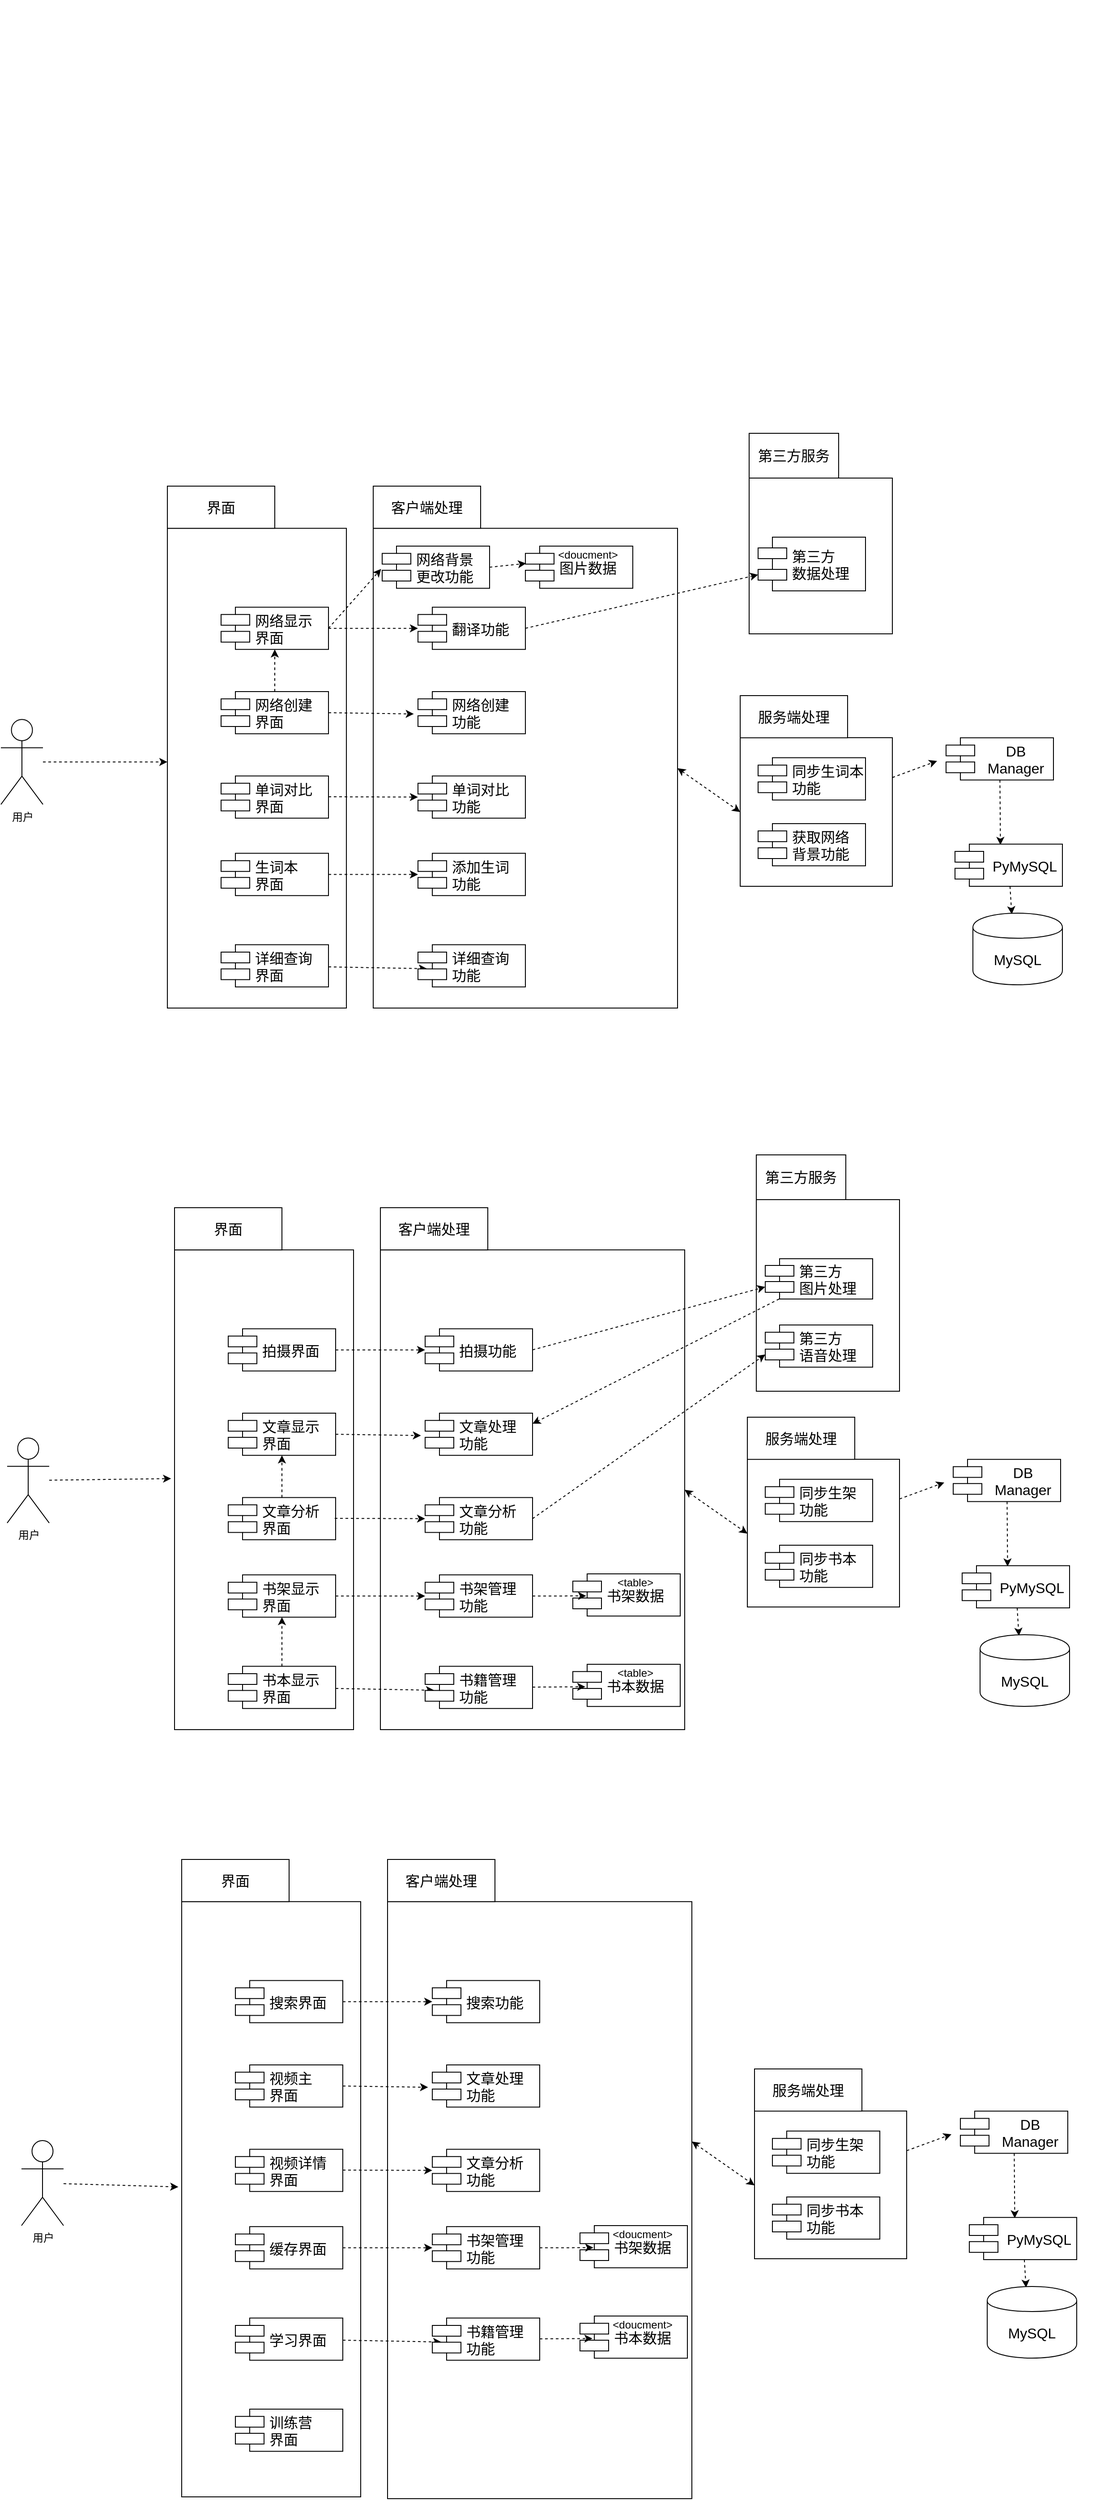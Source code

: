 <mxfile version="12.4.3" type="github" pages="1">
  <diagram id="ex9LxSfplm9mxNxkGoQS" name="Page-1">
    <mxGraphModel dx="1620" dy="5482" grid="0" gridSize="10" guides="1" tooltips="1" connect="1" arrows="1" fold="1" page="1" pageScale="1" pageWidth="3300" pageHeight="4681" math="0" shadow="0">
      <root>
        <mxCell id="0"/>
        <mxCell id="1" parent="0"/>
        <mxCell id="tbxaxa6crfy1sIHWOHth-10" style="edgeStyle=none;rounded=0;orthogonalLoop=1;jettySize=auto;html=1;exitX=0;exitY=0;exitDx=340;exitDy=281.935;exitPerimeter=0;entryX=0;entryY=0;entryDx=0;entryDy=97;entryPerimeter=0;dashed=1;startArrow=classic;startFill=1;" parent="1" source="CW-1tltKVULje9kkSE9_-15" target="tbxaxa6crfy1sIHWOHth-8" edge="1">
          <mxGeometry relative="1" as="geometry"/>
        </mxCell>
        <mxCell id="CW-1tltKVULje9kkSE9_-15" value="" style="shape=folder;fontStyle=1;spacingTop=10;tabWidth=40;tabHeight=14;tabPosition=left;html=1;fontSize=16;" parent="1" vertex="1">
          <mxGeometry x="590" y="506.13" width="340" height="549.87" as="geometry"/>
        </mxCell>
        <mxCell id="CW-1tltKVULje9kkSE9_-30" value="" style="group;fontSize=16;" parent="1" vertex="1" connectable="0">
          <mxGeometry x="860" y="-70" width="560" height="1200" as="geometry"/>
        </mxCell>
        <mxCell id="tbxaxa6crfy1sIHWOHth-8" value="" style="shape=folder;fontStyle=1;spacingTop=10;tabWidth=40;tabHeight=14;tabPosition=left;html=1;" parent="CW-1tltKVULje9kkSE9_-30" vertex="1">
          <mxGeometry x="140" y="810" width="170" height="180" as="geometry"/>
        </mxCell>
        <mxCell id="CW-1tltKVULje9kkSE9_-31" value="" style="shape=folder;fontStyle=1;spacingTop=10;tabWidth=40;tabHeight=14;tabPosition=left;html=1;fontSize=16;" parent="CW-1tltKVULje9kkSE9_-30" vertex="1">
          <mxGeometry x="150" y="520" width="160" height="188" as="geometry"/>
        </mxCell>
        <mxCell id="CW-1tltKVULje9kkSE9_-32" value="第三方服务" style="rounded=0;whiteSpace=wrap;html=1;fontSize=16;" parent="CW-1tltKVULje9kkSE9_-30" vertex="1">
          <mxGeometry x="150" y="484" width="100" height="50" as="geometry"/>
        </mxCell>
        <mxCell id="CW-1tltKVULje9kkSE9_-33" value="第三方&#xa;数据处理" style="shape=component;align=left;spacingLeft=36;fontSize=16;" parent="CW-1tltKVULje9kkSE9_-30" vertex="1">
          <mxGeometry x="160" y="600" width="120" height="60" as="geometry"/>
        </mxCell>
        <mxCell id="CW-1tltKVULje9kkSE9_-62" value="同步生词本&#xa;功能" style="shape=component;align=left;spacingLeft=36;fontSize=16;" parent="CW-1tltKVULje9kkSE9_-30" vertex="1">
          <mxGeometry x="160" y="846.432" width="120" height="47.131" as="geometry"/>
        </mxCell>
        <mxCell id="tbxaxa6crfy1sIHWOHth-1" value="获取网络&#xa;背景功能" style="shape=component;align=left;spacingLeft=36;fontSize=16;" parent="CW-1tltKVULje9kkSE9_-30" vertex="1">
          <mxGeometry x="160" y="920.002" width="120" height="47.131" as="geometry"/>
        </mxCell>
        <mxCell id="tbxaxa6crfy1sIHWOHth-9" value="服务端处理" style="rounded=0;whiteSpace=wrap;html=1;fontSize=16;" parent="CW-1tltKVULje9kkSE9_-30" vertex="1">
          <mxGeometry x="140" y="777" width="120" height="47.131" as="geometry"/>
        </mxCell>
        <mxCell id="tbxaxa6crfy1sIHWOHth-14" style="edgeStyle=none;rounded=0;orthogonalLoop=1;jettySize=auto;html=1;entryX=0.423;entryY=0.019;entryDx=0;entryDy=0;entryPerimeter=0;dashed=1;startArrow=none;startFill=0;" parent="CW-1tltKVULje9kkSE9_-30" source="tbxaxa6crfy1sIHWOHth-11" target="tbxaxa6crfy1sIHWOHth-12" edge="1">
          <mxGeometry relative="1" as="geometry"/>
        </mxCell>
        <mxCell id="tbxaxa6crfy1sIHWOHth-11" value="DB&#xa;Manager" style="shape=component;align=center;spacingLeft=36;fontSize=16;" parent="CW-1tltKVULje9kkSE9_-30" vertex="1">
          <mxGeometry x="370" y="824.133" width="120" height="47.131" as="geometry"/>
        </mxCell>
        <mxCell id="tbxaxa6crfy1sIHWOHth-15" style="edgeStyle=none;rounded=0;orthogonalLoop=1;jettySize=auto;html=1;entryX=0.434;entryY=0.016;entryDx=0;entryDy=0;entryPerimeter=0;dashed=1;startArrow=none;startFill=0;" parent="CW-1tltKVULje9kkSE9_-30" source="tbxaxa6crfy1sIHWOHth-12" target="CW-1tltKVULje9kkSE9_-3" edge="1">
          <mxGeometry relative="1" as="geometry"/>
        </mxCell>
        <mxCell id="tbxaxa6crfy1sIHWOHth-12" value="PyMySQL" style="shape=component;align=center;spacingLeft=36;fontSize=16;" parent="CW-1tltKVULje9kkSE9_-30" vertex="1">
          <mxGeometry x="380" y="942.873" width="120" height="47.131" as="geometry"/>
        </mxCell>
        <mxCell id="CW-1tltKVULje9kkSE9_-3" value="MySQL" style="shape=cylinder;whiteSpace=wrap;html=1;boundedLbl=1;backgroundOutline=1;fontSize=16;" parent="CW-1tltKVULje9kkSE9_-30" vertex="1">
          <mxGeometry x="400" y="1020" width="100" height="80" as="geometry"/>
        </mxCell>
        <mxCell id="CW-1tltKVULje9kkSE9_-11" value="" style="group;fontSize=16;" parent="1" vertex="1" connectable="0">
          <mxGeometry x="370" y="470" width="200" height="586" as="geometry"/>
        </mxCell>
        <mxCell id="CW-1tltKVULje9kkSE9_-9" value="" style="shape=folder;fontStyle=1;spacingTop=10;tabWidth=40;tabHeight=14;tabPosition=left;html=1;fontSize=16;" parent="CW-1tltKVULje9kkSE9_-11" vertex="1">
          <mxGeometry x="-10" y="36.134" width="200" height="549.866" as="geometry"/>
        </mxCell>
        <mxCell id="CW-1tltKVULje9kkSE9_-10" value="界面" style="rounded=0;whiteSpace=wrap;html=1;fontSize=16;" parent="CW-1tltKVULje9kkSE9_-11" vertex="1">
          <mxGeometry x="-10" y="3" width="120" height="47.131" as="geometry"/>
        </mxCell>
        <mxCell id="CW-1tltKVULje9kkSE9_-2" value="网络显示&#xa;界面" style="shape=component;align=left;spacingLeft=36;fontSize=16;" parent="CW-1tltKVULje9kkSE9_-11" vertex="1">
          <mxGeometry x="50" y="138.252" width="120" height="47.131" as="geometry"/>
        </mxCell>
        <mxCell id="tbxaxa6crfy1sIHWOHth-2" style="rounded=0;orthogonalLoop=1;jettySize=auto;html=1;entryX=0.5;entryY=1;entryDx=0;entryDy=0;dashed=1;" parent="CW-1tltKVULje9kkSE9_-11" source="CW-1tltKVULje9kkSE9_-4" target="CW-1tltKVULje9kkSE9_-2" edge="1">
          <mxGeometry relative="1" as="geometry"/>
        </mxCell>
        <mxCell id="CW-1tltKVULje9kkSE9_-4" value="网络创建&#xa;界面" style="shape=component;align=left;spacingLeft=36;fontSize=16;" parent="CW-1tltKVULje9kkSE9_-11" vertex="1">
          <mxGeometry x="50" y="232.515" width="120" height="47.131" as="geometry"/>
        </mxCell>
        <mxCell id="CW-1tltKVULje9kkSE9_-5" value="单词对比&#xa;界面" style="shape=component;align=left;spacingLeft=36;fontSize=16;" parent="CW-1tltKVULje9kkSE9_-11" vertex="1">
          <mxGeometry x="50" y="326.777" width="120" height="47.131" as="geometry"/>
        </mxCell>
        <mxCell id="CW-1tltKVULje9kkSE9_-6" value="生词本&#xa;界面" style="shape=component;align=left;spacingLeft=36;fontSize=16;" parent="CW-1tltKVULje9kkSE9_-11" vertex="1">
          <mxGeometry x="50" y="413.185" width="120" height="47.131" as="geometry"/>
        </mxCell>
        <mxCell id="CW-1tltKVULje9kkSE9_-7" value="详细查询&#xa;界面" style="shape=component;align=left;spacingLeft=36;fontSize=16;" parent="CW-1tltKVULje9kkSE9_-11" vertex="1">
          <mxGeometry x="50" y="515.303" width="120" height="47.131" as="geometry"/>
        </mxCell>
        <mxCell id="CW-1tltKVULje9kkSE9_-34" style="rounded=0;orthogonalLoop=1;jettySize=auto;html=1;exitX=1;exitY=0.5;exitDx=0;exitDy=0;entryX=0;entryY=0.7;entryDx=0;entryDy=0;fontSize=16;dashed=1;" parent="1" source="CW-1tltKVULje9kkSE9_-18" target="CW-1tltKVULje9kkSE9_-33" edge="1">
          <mxGeometry relative="1" as="geometry"/>
        </mxCell>
        <mxCell id="CW-1tltKVULje9kkSE9_-38" style="edgeStyle=none;rounded=0;orthogonalLoop=1;jettySize=auto;html=1;exitX=1;exitY=0.5;exitDx=0;exitDy=0;dashed=1;fontSize=16;" parent="1" source="CW-1tltKVULje9kkSE9_-2" target="CW-1tltKVULje9kkSE9_-18" edge="1">
          <mxGeometry relative="1" as="geometry"/>
        </mxCell>
        <mxCell id="CW-1tltKVULje9kkSE9_-39" style="edgeStyle=none;rounded=0;orthogonalLoop=1;jettySize=auto;html=1;exitX=1;exitY=0.5;exitDx=0;exitDy=0;entryX=-0.039;entryY=0.53;entryDx=0;entryDy=0;entryPerimeter=0;dashed=1;fontSize=16;" parent="1" source="CW-1tltKVULje9kkSE9_-4" target="CW-1tltKVULje9kkSE9_-19" edge="1">
          <mxGeometry relative="1" as="geometry"/>
        </mxCell>
        <mxCell id="CW-1tltKVULje9kkSE9_-43" style="edgeStyle=none;rounded=0;orthogonalLoop=1;jettySize=auto;html=1;exitX=1;exitY=0.5;exitDx=0;exitDy=0;dashed=1;fontSize=16;" parent="1" source="CW-1tltKVULje9kkSE9_-6" target="CW-1tltKVULje9kkSE9_-21" edge="1">
          <mxGeometry relative="1" as="geometry"/>
        </mxCell>
        <mxCell id="CW-1tltKVULje9kkSE9_-45" style="edgeStyle=none;rounded=0;orthogonalLoop=1;jettySize=auto;html=1;entryX=0.083;entryY=0.567;entryDx=0;entryDy=0;entryPerimeter=0;dashed=1;fontSize=16;" parent="1" source="CW-1tltKVULje9kkSE9_-7" target="CW-1tltKVULje9kkSE9_-22" edge="1">
          <mxGeometry relative="1" as="geometry"/>
        </mxCell>
        <mxCell id="CW-1tltKVULje9kkSE9_-70" style="edgeStyle=none;rounded=0;orthogonalLoop=1;jettySize=auto;html=1;exitX=1;exitY=0.5;exitDx=0;exitDy=0;entryX=-0.01;entryY=0.541;entryDx=0;entryDy=0;entryPerimeter=0;dashed=1;fontSize=16;" parent="1" source="CW-1tltKVULje9kkSE9_-2" target="CW-1tltKVULje9kkSE9_-69" edge="1">
          <mxGeometry relative="1" as="geometry"/>
        </mxCell>
        <mxCell id="tbxaxa6crfy1sIHWOHth-6" style="edgeStyle=none;rounded=0;orthogonalLoop=1;jettySize=auto;html=1;exitX=1;exitY=0.5;exitDx=0;exitDy=0;dashed=1;entryX=0.006;entryY=0.411;entryDx=0;entryDy=0;entryPerimeter=0;" parent="1" source="CW-1tltKVULje9kkSE9_-69" target="tbxaxa6crfy1sIHWOHth-4" edge="1">
          <mxGeometry relative="1" as="geometry">
            <mxPoint x="830" y="460" as="targetPoint"/>
          </mxGeometry>
        </mxCell>
        <mxCell id="tbxaxa6crfy1sIHWOHth-7" value="" style="group" parent="1" vertex="1" connectable="0">
          <mxGeometry x="760" y="540" width="120" height="47.133" as="geometry"/>
        </mxCell>
        <mxCell id="tbxaxa6crfy1sIHWOHth-4" value="图片数据" style="shape=component;align=left;spacingLeft=36;fontSize=16;" parent="tbxaxa6crfy1sIHWOHth-7" vertex="1">
          <mxGeometry y="0.002" width="120" height="47.131" as="geometry"/>
        </mxCell>
        <mxCell id="tbxaxa6crfy1sIHWOHth-5" value="&amp;lt;doucment&amp;gt;" style="text;html=1;strokeColor=none;fillColor=none;align=center;verticalAlign=middle;whiteSpace=wrap;rounded=0;" parent="tbxaxa6crfy1sIHWOHth-7" vertex="1">
          <mxGeometry x="50" width="40" height="20" as="geometry"/>
        </mxCell>
        <mxCell id="CW-1tltKVULje9kkSE9_-16" value="" style="group;fontSize=16;" parent="1" vertex="1" connectable="0">
          <mxGeometry x="640" y="529.7" width="120" height="502.735" as="geometry"/>
        </mxCell>
        <mxCell id="CW-1tltKVULje9kkSE9_-18" value="翻译功能" style="shape=component;align=left;spacingLeft=36;fontSize=16;" parent="CW-1tltKVULje9kkSE9_-16" vertex="1">
          <mxGeometry y="78.552" width="120" height="47.131" as="geometry"/>
        </mxCell>
        <mxCell id="CW-1tltKVULje9kkSE9_-19" value="网络创建&#xa;功能" style="shape=component;align=left;spacingLeft=36;fontSize=16;" parent="CW-1tltKVULje9kkSE9_-16" vertex="1">
          <mxGeometry y="172.815" width="120" height="47.131" as="geometry"/>
        </mxCell>
        <mxCell id="CW-1tltKVULje9kkSE9_-20" value="单词对比&#xa;功能" style="shape=component;align=left;spacingLeft=36;fontSize=16;" parent="CW-1tltKVULje9kkSE9_-16" vertex="1">
          <mxGeometry y="267.078" width="120" height="47.131" as="geometry"/>
        </mxCell>
        <mxCell id="CW-1tltKVULje9kkSE9_-21" value="添加生词&#xa;功能" style="shape=component;align=left;spacingLeft=36;fontSize=16;" parent="CW-1tltKVULje9kkSE9_-16" vertex="1">
          <mxGeometry y="353.485" width="120" height="47.131" as="geometry"/>
        </mxCell>
        <mxCell id="CW-1tltKVULje9kkSE9_-22" value="详细查询&#xa;功能" style="shape=component;align=left;spacingLeft=36;fontSize=16;" parent="CW-1tltKVULje9kkSE9_-16" vertex="1">
          <mxGeometry y="455.603" width="120" height="47.131" as="geometry"/>
        </mxCell>
        <mxCell id="CW-1tltKVULje9kkSE9_-23" value="客户端处理" style="rounded=0;whiteSpace=wrap;html=1;fontSize=16;" parent="1" vertex="1">
          <mxGeometry x="590" y="473" width="120" height="47.131" as="geometry"/>
        </mxCell>
        <mxCell id="CW-1tltKVULje9kkSE9_-40" style="edgeStyle=none;rounded=0;orthogonalLoop=1;jettySize=auto;html=1;entryX=0.25;entryY=0.4;entryDx=0;entryDy=0;entryPerimeter=0;dashed=1;fontSize=16;" parent="1" edge="1">
          <mxGeometry relative="1" as="geometry">
            <mxPoint x="540" y="820" as="sourcePoint"/>
            <mxPoint x="640" y="820.343" as="targetPoint"/>
          </mxGeometry>
        </mxCell>
        <mxCell id="CW-1tltKVULje9kkSE9_-69" value="网络背景&#xa;更改功能" style="shape=component;align=left;spacingLeft=36;fontSize=16;" parent="1" vertex="1">
          <mxGeometry x="600" y="540.002" width="120" height="47.131" as="geometry"/>
        </mxCell>
        <mxCell id="tbxaxa6crfy1sIHWOHth-13" style="edgeStyle=none;rounded=0;orthogonalLoop=1;jettySize=auto;html=1;dashed=1;startArrow=none;startFill=0;" parent="1" source="tbxaxa6crfy1sIHWOHth-8" edge="1">
          <mxGeometry relative="1" as="geometry">
            <mxPoint x="1220" y="780" as="targetPoint"/>
          </mxGeometry>
        </mxCell>
        <mxCell id="qJFX0ecqvIk8mTzOzyiB-1" style="edgeStyle=none;rounded=0;orthogonalLoop=1;jettySize=auto;html=1;exitX=0;exitY=0;exitDx=340;exitDy=281.935;exitPerimeter=0;entryX=0;entryY=0;entryDx=0;entryDy=97;entryPerimeter=0;dashed=1;startArrow=classic;startFill=1;" edge="1" parent="1" source="qJFX0ecqvIk8mTzOzyiB-2" target="qJFX0ecqvIk8mTzOzyiB-3">
          <mxGeometry relative="1" as="geometry"/>
        </mxCell>
        <mxCell id="qJFX0ecqvIk8mTzOzyiB-2" value="" style="shape=folder;fontStyle=1;spacingTop=10;tabWidth=40;tabHeight=14;tabPosition=left;html=1;fontSize=16;" vertex="1" parent="1">
          <mxGeometry x="598" y="1312.13" width="340" height="549.87" as="geometry"/>
        </mxCell>
        <mxCell id="qJFX0ecqvIk8mTzOzyiB-3" value="" style="shape=folder;fontStyle=1;spacingTop=10;tabWidth=40;tabHeight=14;tabPosition=left;html=1;" vertex="1" parent="1">
          <mxGeometry x="1008" y="1546" width="170" height="179" as="geometry"/>
        </mxCell>
        <mxCell id="qJFX0ecqvIk8mTzOzyiB-4" value="" style="shape=folder;fontStyle=1;spacingTop=10;tabWidth=40;tabHeight=14;tabPosition=left;html=1;fontSize=16;" vertex="1" parent="1">
          <mxGeometry x="1018" y="1256" width="160" height="228" as="geometry"/>
        </mxCell>
        <mxCell id="qJFX0ecqvIk8mTzOzyiB-5" value="第三方服务" style="rounded=0;whiteSpace=wrap;html=1;fontSize=16;" vertex="1" parent="1">
          <mxGeometry x="1018" y="1220" width="100" height="50" as="geometry"/>
        </mxCell>
        <mxCell id="qJFX0ecqvIk8mTzOzyiB-50" style="edgeStyle=none;rounded=0;orthogonalLoop=1;jettySize=auto;html=1;entryX=1;entryY=0.25;entryDx=0;entryDy=0;dashed=1;startArrow=none;startFill=0;" edge="1" parent="1" source="qJFX0ecqvIk8mTzOzyiB-6" target="qJFX0ecqvIk8mTzOzyiB-36">
          <mxGeometry relative="1" as="geometry"/>
        </mxCell>
        <mxCell id="qJFX0ecqvIk8mTzOzyiB-6" value="第三方&#xa;图片处理" style="shape=component;align=left;spacingLeft=36;fontSize=16;" vertex="1" parent="1">
          <mxGeometry x="1028" y="1336" width="120" height="45" as="geometry"/>
        </mxCell>
        <mxCell id="qJFX0ecqvIk8mTzOzyiB-7" value="同步生架&#xa;功能" style="shape=component;align=left;spacingLeft=36;fontSize=16;" vertex="1" parent="1">
          <mxGeometry x="1028" y="1582.432" width="120" height="47.131" as="geometry"/>
        </mxCell>
        <mxCell id="qJFX0ecqvIk8mTzOzyiB-8" value="同步书本&#xa;功能" style="shape=component;align=left;spacingLeft=36;fontSize=16;" vertex="1" parent="1">
          <mxGeometry x="1028" y="1656.002" width="120" height="47.131" as="geometry"/>
        </mxCell>
        <mxCell id="qJFX0ecqvIk8mTzOzyiB-9" value="服务端处理" style="rounded=0;whiteSpace=wrap;html=1;fontSize=16;" vertex="1" parent="1">
          <mxGeometry x="1008" y="1513" width="120" height="47.131" as="geometry"/>
        </mxCell>
        <mxCell id="qJFX0ecqvIk8mTzOzyiB-10" style="edgeStyle=none;rounded=0;orthogonalLoop=1;jettySize=auto;html=1;entryX=0.423;entryY=0.019;entryDx=0;entryDy=0;entryPerimeter=0;dashed=1;startArrow=none;startFill=0;" edge="1" parent="1" source="qJFX0ecqvIk8mTzOzyiB-11" target="qJFX0ecqvIk8mTzOzyiB-13">
          <mxGeometry relative="1" as="geometry"/>
        </mxCell>
        <mxCell id="qJFX0ecqvIk8mTzOzyiB-11" value="DB&#xa;Manager" style="shape=component;align=center;spacingLeft=36;fontSize=16;" vertex="1" parent="1">
          <mxGeometry x="1238" y="1560.133" width="120" height="47.131" as="geometry"/>
        </mxCell>
        <mxCell id="qJFX0ecqvIk8mTzOzyiB-12" style="edgeStyle=none;rounded=0;orthogonalLoop=1;jettySize=auto;html=1;entryX=0.434;entryY=0.016;entryDx=0;entryDy=0;entryPerimeter=0;dashed=1;startArrow=none;startFill=0;" edge="1" parent="1" source="qJFX0ecqvIk8mTzOzyiB-13" target="qJFX0ecqvIk8mTzOzyiB-14">
          <mxGeometry relative="1" as="geometry"/>
        </mxCell>
        <mxCell id="qJFX0ecqvIk8mTzOzyiB-13" value="PyMySQL" style="shape=component;align=center;spacingLeft=36;fontSize=16;" vertex="1" parent="1">
          <mxGeometry x="1248" y="1678.873" width="120" height="47.131" as="geometry"/>
        </mxCell>
        <mxCell id="qJFX0ecqvIk8mTzOzyiB-14" value="MySQL" style="shape=cylinder;whiteSpace=wrap;html=1;boundedLbl=1;backgroundOutline=1;fontSize=16;" vertex="1" parent="1">
          <mxGeometry x="1268" y="1756" width="100" height="80" as="geometry"/>
        </mxCell>
        <mxCell id="qJFX0ecqvIk8mTzOzyiB-15" value="" style="group;fontSize=16;" vertex="1" connectable="0" parent="1">
          <mxGeometry x="378" y="1276" width="200" height="586" as="geometry"/>
        </mxCell>
        <mxCell id="qJFX0ecqvIk8mTzOzyiB-16" value="" style="shape=folder;fontStyle=1;spacingTop=10;tabWidth=40;tabHeight=14;tabPosition=left;html=1;fontSize=16;" vertex="1" parent="qJFX0ecqvIk8mTzOzyiB-15">
          <mxGeometry x="-10" y="36.134" width="200" height="549.866" as="geometry"/>
        </mxCell>
        <mxCell id="qJFX0ecqvIk8mTzOzyiB-17" value="界面" style="rounded=0;whiteSpace=wrap;html=1;fontSize=16;" vertex="1" parent="qJFX0ecqvIk8mTzOzyiB-15">
          <mxGeometry x="-10" y="3" width="120" height="47.131" as="geometry"/>
        </mxCell>
        <mxCell id="qJFX0ecqvIk8mTzOzyiB-18" value="拍摄界面" style="shape=component;align=left;spacingLeft=36;fontSize=16;" vertex="1" parent="qJFX0ecqvIk8mTzOzyiB-15">
          <mxGeometry x="50" y="138.252" width="120" height="47.131" as="geometry"/>
        </mxCell>
        <mxCell id="qJFX0ecqvIk8mTzOzyiB-20" value="文章显示&#xa;界面" style="shape=component;align=left;spacingLeft=36;fontSize=16;" vertex="1" parent="qJFX0ecqvIk8mTzOzyiB-15">
          <mxGeometry x="50" y="232.515" width="120" height="47.131" as="geometry"/>
        </mxCell>
        <mxCell id="qJFX0ecqvIk8mTzOzyiB-113" style="edgeStyle=none;rounded=0;orthogonalLoop=1;jettySize=auto;html=1;dashed=1;startArrow=none;startFill=0;" edge="1" parent="qJFX0ecqvIk8mTzOzyiB-15" source="qJFX0ecqvIk8mTzOzyiB-21" target="qJFX0ecqvIk8mTzOzyiB-20">
          <mxGeometry relative="1" as="geometry"/>
        </mxCell>
        <mxCell id="qJFX0ecqvIk8mTzOzyiB-21" value="文章分析&#xa;界面" style="shape=component;align=left;spacingLeft=36;fontSize=16;" vertex="1" parent="qJFX0ecqvIk8mTzOzyiB-15">
          <mxGeometry x="50" y="326.777" width="120" height="47.131" as="geometry"/>
        </mxCell>
        <mxCell id="qJFX0ecqvIk8mTzOzyiB-22" value="书架显示&#xa;界面" style="shape=component;align=left;spacingLeft=36;fontSize=16;" vertex="1" parent="qJFX0ecqvIk8mTzOzyiB-15">
          <mxGeometry x="50" y="413.185" width="120" height="47.131" as="geometry"/>
        </mxCell>
        <mxCell id="qJFX0ecqvIk8mTzOzyiB-114" style="edgeStyle=none;rounded=0;orthogonalLoop=1;jettySize=auto;html=1;dashed=1;startArrow=none;startFill=0;" edge="1" parent="qJFX0ecqvIk8mTzOzyiB-15" source="qJFX0ecqvIk8mTzOzyiB-23" target="qJFX0ecqvIk8mTzOzyiB-22">
          <mxGeometry relative="1" as="geometry"/>
        </mxCell>
        <mxCell id="qJFX0ecqvIk8mTzOzyiB-23" value="书本显示&#xa;界面" style="shape=component;align=left;spacingLeft=36;fontSize=16;" vertex="1" parent="qJFX0ecqvIk8mTzOzyiB-15">
          <mxGeometry x="50" y="515.303" width="120" height="47.131" as="geometry"/>
        </mxCell>
        <mxCell id="qJFX0ecqvIk8mTzOzyiB-24" style="rounded=0;orthogonalLoop=1;jettySize=auto;html=1;exitX=1;exitY=0.5;exitDx=0;exitDy=0;entryX=0;entryY=0.7;entryDx=0;entryDy=0;fontSize=16;dashed=1;startArrow=none;startFill=0;" edge="1" parent="1" source="qJFX0ecqvIk8mTzOzyiB-35" target="qJFX0ecqvIk8mTzOzyiB-6">
          <mxGeometry relative="1" as="geometry"/>
        </mxCell>
        <mxCell id="qJFX0ecqvIk8mTzOzyiB-25" style="edgeStyle=none;rounded=0;orthogonalLoop=1;jettySize=auto;html=1;exitX=1;exitY=0.5;exitDx=0;exitDy=0;dashed=1;fontSize=16;" edge="1" parent="1" source="qJFX0ecqvIk8mTzOzyiB-18" target="qJFX0ecqvIk8mTzOzyiB-35">
          <mxGeometry relative="1" as="geometry"/>
        </mxCell>
        <mxCell id="qJFX0ecqvIk8mTzOzyiB-26" style="edgeStyle=none;rounded=0;orthogonalLoop=1;jettySize=auto;html=1;exitX=1;exitY=0.5;exitDx=0;exitDy=0;entryX=-0.039;entryY=0.53;entryDx=0;entryDy=0;entryPerimeter=0;dashed=1;fontSize=16;" edge="1" parent="1" source="qJFX0ecqvIk8mTzOzyiB-20" target="qJFX0ecqvIk8mTzOzyiB-36">
          <mxGeometry relative="1" as="geometry"/>
        </mxCell>
        <mxCell id="qJFX0ecqvIk8mTzOzyiB-27" style="edgeStyle=none;rounded=0;orthogonalLoop=1;jettySize=auto;html=1;exitX=1;exitY=0.5;exitDx=0;exitDy=0;dashed=1;fontSize=16;" edge="1" parent="1" source="qJFX0ecqvIk8mTzOzyiB-22" target="qJFX0ecqvIk8mTzOzyiB-38">
          <mxGeometry relative="1" as="geometry"/>
        </mxCell>
        <mxCell id="qJFX0ecqvIk8mTzOzyiB-28" style="edgeStyle=none;rounded=0;orthogonalLoop=1;jettySize=auto;html=1;entryX=0.083;entryY=0.567;entryDx=0;entryDy=0;entryPerimeter=0;dashed=1;fontSize=16;" edge="1" parent="1" source="qJFX0ecqvIk8mTzOzyiB-23" target="qJFX0ecqvIk8mTzOzyiB-39">
          <mxGeometry relative="1" as="geometry"/>
        </mxCell>
        <mxCell id="qJFX0ecqvIk8mTzOzyiB-34" value="" style="group;fontSize=16;" vertex="1" connectable="0" parent="1">
          <mxGeometry x="648" y="1335.7" width="120" height="502.735" as="geometry"/>
        </mxCell>
        <mxCell id="qJFX0ecqvIk8mTzOzyiB-35" value="拍摄功能" style="shape=component;align=left;spacingLeft=36;fontSize=16;" vertex="1" parent="qJFX0ecqvIk8mTzOzyiB-34">
          <mxGeometry y="78.552" width="120" height="47.131" as="geometry"/>
        </mxCell>
        <mxCell id="qJFX0ecqvIk8mTzOzyiB-36" value="文章处理&#xa;功能" style="shape=component;align=left;spacingLeft=36;fontSize=16;" vertex="1" parent="qJFX0ecqvIk8mTzOzyiB-34">
          <mxGeometry y="172.815" width="120" height="47.131" as="geometry"/>
        </mxCell>
        <mxCell id="qJFX0ecqvIk8mTzOzyiB-37" value="文章分析&#xa;功能" style="shape=component;align=left;spacingLeft=36;fontSize=16;" vertex="1" parent="qJFX0ecqvIk8mTzOzyiB-34">
          <mxGeometry y="267.078" width="120" height="47.131" as="geometry"/>
        </mxCell>
        <mxCell id="qJFX0ecqvIk8mTzOzyiB-38" value="书架管理&#xa;功能" style="shape=component;align=left;spacingLeft=36;fontSize=16;" vertex="1" parent="qJFX0ecqvIk8mTzOzyiB-34">
          <mxGeometry y="353.485" width="120" height="47.131" as="geometry"/>
        </mxCell>
        <mxCell id="qJFX0ecqvIk8mTzOzyiB-39" value="书籍管理&#xa;功能" style="shape=component;align=left;spacingLeft=36;fontSize=16;" vertex="1" parent="qJFX0ecqvIk8mTzOzyiB-34">
          <mxGeometry y="455.603" width="120" height="47.131" as="geometry"/>
        </mxCell>
        <mxCell id="qJFX0ecqvIk8mTzOzyiB-40" value="客户端处理" style="rounded=0;whiteSpace=wrap;html=1;fontSize=16;" vertex="1" parent="1">
          <mxGeometry x="598" y="1279" width="120" height="47.131" as="geometry"/>
        </mxCell>
        <mxCell id="qJFX0ecqvIk8mTzOzyiB-41" style="edgeStyle=none;rounded=0;orthogonalLoop=1;jettySize=auto;html=1;entryX=0.25;entryY=0.4;entryDx=0;entryDy=0;entryPerimeter=0;dashed=1;fontSize=16;" edge="1" parent="1">
          <mxGeometry relative="1" as="geometry">
            <mxPoint x="547" y="1626" as="sourcePoint"/>
            <mxPoint x="648" y="1626.343" as="targetPoint"/>
          </mxGeometry>
        </mxCell>
        <mxCell id="qJFX0ecqvIk8mTzOzyiB-43" style="edgeStyle=none;rounded=0;orthogonalLoop=1;jettySize=auto;html=1;dashed=1;startArrow=none;startFill=0;" edge="1" parent="1" source="qJFX0ecqvIk8mTzOzyiB-3">
          <mxGeometry relative="1" as="geometry">
            <mxPoint x="1228" y="1586" as="targetPoint"/>
          </mxGeometry>
        </mxCell>
        <mxCell id="qJFX0ecqvIk8mTzOzyiB-49" style="rounded=0;orthogonalLoop=1;jettySize=auto;html=1;dashed=1;" edge="1" parent="1" source="qJFX0ecqvIk8mTzOzyiB-46" target="CW-1tltKVULje9kkSE9_-9">
          <mxGeometry relative="1" as="geometry"/>
        </mxCell>
        <mxCell id="qJFX0ecqvIk8mTzOzyiB-46" value="用户" style="shape=umlActor;verticalLabelPosition=bottom;labelBackgroundColor=#ffffff;verticalAlign=top;html=1;outlineConnect=0;" vertex="1" parent="1">
          <mxGeometry x="174" y="733.57" width="47" height="95" as="geometry"/>
        </mxCell>
        <mxCell id="qJFX0ecqvIk8mTzOzyiB-51" value="第三方&#xa;语音处理" style="shape=component;align=left;spacingLeft=36;fontSize=16;" vertex="1" parent="1">
          <mxGeometry x="1028" y="1410.002" width="120" height="47.131" as="geometry"/>
        </mxCell>
        <mxCell id="qJFX0ecqvIk8mTzOzyiB-52" style="edgeStyle=none;rounded=0;orthogonalLoop=1;jettySize=auto;html=1;exitX=1;exitY=0.5;exitDx=0;exitDy=0;entryX=0;entryY=0.7;entryDx=0;entryDy=0;dashed=1;startArrow=none;startFill=0;" edge="1" parent="1" source="qJFX0ecqvIk8mTzOzyiB-37" target="qJFX0ecqvIk8mTzOzyiB-51">
          <mxGeometry relative="1" as="geometry"/>
        </mxCell>
        <mxCell id="qJFX0ecqvIk8mTzOzyiB-53" value="" style="group" vertex="1" connectable="0" parent="1">
          <mxGeometry x="813" y="1688" width="120" height="47.133" as="geometry"/>
        </mxCell>
        <mxCell id="qJFX0ecqvIk8mTzOzyiB-54" value="书架数据" style="shape=component;align=left;spacingLeft=36;fontSize=16;" vertex="1" parent="qJFX0ecqvIk8mTzOzyiB-53">
          <mxGeometry y="0.002" width="120" height="47.131" as="geometry"/>
        </mxCell>
        <mxCell id="qJFX0ecqvIk8mTzOzyiB-55" value="&amp;lt;table&amp;gt;" style="text;html=1;strokeColor=none;fillColor=none;align=center;verticalAlign=middle;whiteSpace=wrap;rounded=0;" vertex="1" parent="qJFX0ecqvIk8mTzOzyiB-53">
          <mxGeometry x="50" width="40" height="20" as="geometry"/>
        </mxCell>
        <mxCell id="qJFX0ecqvIk8mTzOzyiB-57" value="" style="group" vertex="1" connectable="0" parent="1">
          <mxGeometry x="813" y="1789" width="120" height="47.133" as="geometry"/>
        </mxCell>
        <mxCell id="qJFX0ecqvIk8mTzOzyiB-58" value="书本数据" style="shape=component;align=left;spacingLeft=36;fontSize=16;" vertex="1" parent="qJFX0ecqvIk8mTzOzyiB-57">
          <mxGeometry y="0.002" width="120" height="47.131" as="geometry"/>
        </mxCell>
        <mxCell id="qJFX0ecqvIk8mTzOzyiB-59" value="&amp;lt;table&amp;gt;" style="text;html=1;strokeColor=none;fillColor=none;align=center;verticalAlign=middle;whiteSpace=wrap;rounded=0;" vertex="1" parent="qJFX0ecqvIk8mTzOzyiB-57">
          <mxGeometry x="50" width="40" height="20" as="geometry"/>
        </mxCell>
        <mxCell id="qJFX0ecqvIk8mTzOzyiB-60" style="edgeStyle=none;rounded=0;orthogonalLoop=1;jettySize=auto;html=1;exitX=1;exitY=0.5;exitDx=0;exitDy=0;entryX=0.124;entryY=0.523;entryDx=0;entryDy=0;entryPerimeter=0;dashed=1;startArrow=none;startFill=0;" edge="1" parent="1" source="qJFX0ecqvIk8mTzOzyiB-38" target="qJFX0ecqvIk8mTzOzyiB-54">
          <mxGeometry relative="1" as="geometry"/>
        </mxCell>
        <mxCell id="qJFX0ecqvIk8mTzOzyiB-61" style="edgeStyle=none;rounded=0;orthogonalLoop=1;jettySize=auto;html=1;entryX=0.116;entryY=0.533;entryDx=0;entryDy=0;entryPerimeter=0;dashed=1;startArrow=none;startFill=0;" edge="1" parent="1" source="qJFX0ecqvIk8mTzOzyiB-39" target="qJFX0ecqvIk8mTzOzyiB-58">
          <mxGeometry relative="1" as="geometry"/>
        </mxCell>
        <mxCell id="qJFX0ecqvIk8mTzOzyiB-63" style="edgeStyle=none;rounded=0;orthogonalLoop=1;jettySize=auto;html=1;entryX=-0.019;entryY=0.49;entryDx=0;entryDy=0;entryPerimeter=0;dashed=1;startArrow=none;startFill=0;" edge="1" parent="1" source="qJFX0ecqvIk8mTzOzyiB-62" target="qJFX0ecqvIk8mTzOzyiB-16">
          <mxGeometry relative="1" as="geometry"/>
        </mxCell>
        <mxCell id="qJFX0ecqvIk8mTzOzyiB-62" value="用户" style="shape=umlActor;verticalLabelPosition=bottom;labelBackgroundColor=#ffffff;verticalAlign=top;html=1;outlineConnect=0;" vertex="1" parent="1">
          <mxGeometry x="181" y="1536.2" width="47" height="95" as="geometry"/>
        </mxCell>
        <mxCell id="qJFX0ecqvIk8mTzOzyiB-64" style="edgeStyle=none;rounded=0;orthogonalLoop=1;jettySize=auto;html=1;exitX=0;exitY=0;exitDx=340;exitDy=281.935;exitPerimeter=0;entryX=0;entryY=0;entryDx=0;entryDy=97;entryPerimeter=0;dashed=1;startArrow=classic;startFill=1;" edge="1" parent="1" source="qJFX0ecqvIk8mTzOzyiB-65" target="qJFX0ecqvIk8mTzOzyiB-66">
          <mxGeometry relative="1" as="geometry"/>
        </mxCell>
        <mxCell id="qJFX0ecqvIk8mTzOzyiB-65" value="" style="shape=folder;fontStyle=1;spacingTop=10;tabWidth=40;tabHeight=14;tabPosition=left;html=1;fontSize=16;" vertex="1" parent="1">
          <mxGeometry x="606" y="2040.13" width="340" height="680.87" as="geometry"/>
        </mxCell>
        <mxCell id="qJFX0ecqvIk8mTzOzyiB-66" value="" style="shape=folder;fontStyle=1;spacingTop=10;tabWidth=40;tabHeight=14;tabPosition=left;html=1;" vertex="1" parent="1">
          <mxGeometry x="1016" y="2274" width="170" height="179" as="geometry"/>
        </mxCell>
        <mxCell id="qJFX0ecqvIk8mTzOzyiB-71" value="同步生架&#xa;功能" style="shape=component;align=left;spacingLeft=36;fontSize=16;" vertex="1" parent="1">
          <mxGeometry x="1036" y="2310.432" width="120" height="47.131" as="geometry"/>
        </mxCell>
        <mxCell id="qJFX0ecqvIk8mTzOzyiB-72" value="同步书本&#xa;功能" style="shape=component;align=left;spacingLeft=36;fontSize=16;" vertex="1" parent="1">
          <mxGeometry x="1036" y="2384.002" width="120" height="47.131" as="geometry"/>
        </mxCell>
        <mxCell id="qJFX0ecqvIk8mTzOzyiB-73" value="服务端处理" style="rounded=0;whiteSpace=wrap;html=1;fontSize=16;" vertex="1" parent="1">
          <mxGeometry x="1016" y="2241" width="120" height="47.131" as="geometry"/>
        </mxCell>
        <mxCell id="qJFX0ecqvIk8mTzOzyiB-74" style="edgeStyle=none;rounded=0;orthogonalLoop=1;jettySize=auto;html=1;entryX=0.423;entryY=0.019;entryDx=0;entryDy=0;entryPerimeter=0;dashed=1;startArrow=none;startFill=0;" edge="1" parent="1" source="qJFX0ecqvIk8mTzOzyiB-75" target="qJFX0ecqvIk8mTzOzyiB-77">
          <mxGeometry relative="1" as="geometry"/>
        </mxCell>
        <mxCell id="qJFX0ecqvIk8mTzOzyiB-75" value="DB&#xa;Manager" style="shape=component;align=center;spacingLeft=36;fontSize=16;" vertex="1" parent="1">
          <mxGeometry x="1246" y="2288.133" width="120" height="47.131" as="geometry"/>
        </mxCell>
        <mxCell id="qJFX0ecqvIk8mTzOzyiB-76" style="edgeStyle=none;rounded=0;orthogonalLoop=1;jettySize=auto;html=1;entryX=0.434;entryY=0.016;entryDx=0;entryDy=0;entryPerimeter=0;dashed=1;startArrow=none;startFill=0;" edge="1" parent="1" source="qJFX0ecqvIk8mTzOzyiB-77" target="qJFX0ecqvIk8mTzOzyiB-78">
          <mxGeometry relative="1" as="geometry"/>
        </mxCell>
        <mxCell id="qJFX0ecqvIk8mTzOzyiB-77" value="PyMySQL" style="shape=component;align=center;spacingLeft=36;fontSize=16;" vertex="1" parent="1">
          <mxGeometry x="1256" y="2406.873" width="120" height="47.131" as="geometry"/>
        </mxCell>
        <mxCell id="qJFX0ecqvIk8mTzOzyiB-78" value="MySQL" style="shape=cylinder;whiteSpace=wrap;html=1;boundedLbl=1;backgroundOutline=1;fontSize=16;" vertex="1" parent="1">
          <mxGeometry x="1276" y="2484" width="100" height="80" as="geometry"/>
        </mxCell>
        <mxCell id="qJFX0ecqvIk8mTzOzyiB-79" value="" style="group;fontSize=16;" vertex="1" connectable="0" parent="1">
          <mxGeometry x="386" y="2004" width="200" height="715" as="geometry"/>
        </mxCell>
        <mxCell id="qJFX0ecqvIk8mTzOzyiB-80" value="" style="shape=folder;fontStyle=1;spacingTop=10;tabWidth=40;tabHeight=14;tabPosition=left;html=1;fontSize=16;" vertex="1" parent="qJFX0ecqvIk8mTzOzyiB-79">
          <mxGeometry x="-10" y="36.13" width="200" height="678.87" as="geometry"/>
        </mxCell>
        <mxCell id="qJFX0ecqvIk8mTzOzyiB-81" value="界面" style="rounded=0;whiteSpace=wrap;html=1;fontSize=16;" vertex="1" parent="qJFX0ecqvIk8mTzOzyiB-79">
          <mxGeometry x="-10" y="3" width="120" height="47.131" as="geometry"/>
        </mxCell>
        <mxCell id="qJFX0ecqvIk8mTzOzyiB-82" value="搜索界面" style="shape=component;align=left;spacingLeft=36;fontSize=16;" vertex="1" parent="qJFX0ecqvIk8mTzOzyiB-79">
          <mxGeometry x="50" y="138.252" width="120" height="47.131" as="geometry"/>
        </mxCell>
        <mxCell id="qJFX0ecqvIk8mTzOzyiB-83" value="视频主&#xa;界面" style="shape=component;align=left;spacingLeft=36;fontSize=16;" vertex="1" parent="qJFX0ecqvIk8mTzOzyiB-79">
          <mxGeometry x="50" y="232.515" width="120" height="47.131" as="geometry"/>
        </mxCell>
        <mxCell id="qJFX0ecqvIk8mTzOzyiB-84" value="视频详情&#xa;界面" style="shape=component;align=left;spacingLeft=36;fontSize=16;" vertex="1" parent="qJFX0ecqvIk8mTzOzyiB-79">
          <mxGeometry x="50" y="326.777" width="120" height="47.131" as="geometry"/>
        </mxCell>
        <mxCell id="qJFX0ecqvIk8mTzOzyiB-85" value="缓存界面" style="shape=component;align=left;spacingLeft=36;fontSize=16;" vertex="1" parent="qJFX0ecqvIk8mTzOzyiB-79">
          <mxGeometry x="50" y="413.185" width="120" height="47.131" as="geometry"/>
        </mxCell>
        <mxCell id="qJFX0ecqvIk8mTzOzyiB-86" value="学习界面" style="shape=component;align=left;spacingLeft=36;fontSize=16;" vertex="1" parent="qJFX0ecqvIk8mTzOzyiB-79">
          <mxGeometry x="50" y="515.303" width="120" height="47.131" as="geometry"/>
        </mxCell>
        <mxCell id="qJFX0ecqvIk8mTzOzyiB-115" value="训练营&#xa;界面" style="shape=component;align=left;spacingLeft=36;fontSize=16;" vertex="1" parent="qJFX0ecqvIk8mTzOzyiB-79">
          <mxGeometry x="50" y="617.003" width="120" height="47.131" as="geometry"/>
        </mxCell>
        <mxCell id="qJFX0ecqvIk8mTzOzyiB-88" style="edgeStyle=none;rounded=0;orthogonalLoop=1;jettySize=auto;html=1;exitX=1;exitY=0.5;exitDx=0;exitDy=0;dashed=1;fontSize=16;" edge="1" parent="1" source="qJFX0ecqvIk8mTzOzyiB-82" target="qJFX0ecqvIk8mTzOzyiB-93">
          <mxGeometry relative="1" as="geometry"/>
        </mxCell>
        <mxCell id="qJFX0ecqvIk8mTzOzyiB-89" style="edgeStyle=none;rounded=0;orthogonalLoop=1;jettySize=auto;html=1;exitX=1;exitY=0.5;exitDx=0;exitDy=0;entryX=-0.039;entryY=0.53;entryDx=0;entryDy=0;entryPerimeter=0;dashed=1;fontSize=16;" edge="1" parent="1" source="qJFX0ecqvIk8mTzOzyiB-83" target="qJFX0ecqvIk8mTzOzyiB-94">
          <mxGeometry relative="1" as="geometry"/>
        </mxCell>
        <mxCell id="qJFX0ecqvIk8mTzOzyiB-90" style="edgeStyle=none;rounded=0;orthogonalLoop=1;jettySize=auto;html=1;exitX=1;exitY=0.5;exitDx=0;exitDy=0;dashed=1;fontSize=16;" edge="1" parent="1" source="qJFX0ecqvIk8mTzOzyiB-85" target="qJFX0ecqvIk8mTzOzyiB-96">
          <mxGeometry relative="1" as="geometry"/>
        </mxCell>
        <mxCell id="qJFX0ecqvIk8mTzOzyiB-91" style="edgeStyle=none;rounded=0;orthogonalLoop=1;jettySize=auto;html=1;entryX=0.083;entryY=0.567;entryDx=0;entryDy=0;entryPerimeter=0;dashed=1;fontSize=16;" edge="1" parent="1" source="qJFX0ecqvIk8mTzOzyiB-86" target="qJFX0ecqvIk8mTzOzyiB-97">
          <mxGeometry relative="1" as="geometry"/>
        </mxCell>
        <mxCell id="qJFX0ecqvIk8mTzOzyiB-92" value="" style="group;fontSize=16;" vertex="1" connectable="0" parent="1">
          <mxGeometry x="656" y="2063.7" width="120" height="502.735" as="geometry"/>
        </mxCell>
        <mxCell id="qJFX0ecqvIk8mTzOzyiB-93" value="搜索功能" style="shape=component;align=left;spacingLeft=36;fontSize=16;" vertex="1" parent="qJFX0ecqvIk8mTzOzyiB-92">
          <mxGeometry y="78.552" width="120" height="47.131" as="geometry"/>
        </mxCell>
        <mxCell id="qJFX0ecqvIk8mTzOzyiB-94" value="文章处理&#xa;功能" style="shape=component;align=left;spacingLeft=36;fontSize=16;" vertex="1" parent="qJFX0ecqvIk8mTzOzyiB-92">
          <mxGeometry y="172.815" width="120" height="47.131" as="geometry"/>
        </mxCell>
        <mxCell id="qJFX0ecqvIk8mTzOzyiB-95" value="文章分析&#xa;功能" style="shape=component;align=left;spacingLeft=36;fontSize=16;" vertex="1" parent="qJFX0ecqvIk8mTzOzyiB-92">
          <mxGeometry y="267.078" width="120" height="47.131" as="geometry"/>
        </mxCell>
        <mxCell id="qJFX0ecqvIk8mTzOzyiB-96" value="书架管理&#xa;功能" style="shape=component;align=left;spacingLeft=36;fontSize=16;" vertex="1" parent="qJFX0ecqvIk8mTzOzyiB-92">
          <mxGeometry y="353.485" width="120" height="47.131" as="geometry"/>
        </mxCell>
        <mxCell id="qJFX0ecqvIk8mTzOzyiB-97" value="书籍管理&#xa;功能" style="shape=component;align=left;spacingLeft=36;fontSize=16;" vertex="1" parent="qJFX0ecqvIk8mTzOzyiB-92">
          <mxGeometry y="455.603" width="120" height="47.131" as="geometry"/>
        </mxCell>
        <mxCell id="qJFX0ecqvIk8mTzOzyiB-98" value="客户端处理" style="rounded=0;whiteSpace=wrap;html=1;fontSize=16;" vertex="1" parent="1">
          <mxGeometry x="606" y="2007" width="120" height="47.131" as="geometry"/>
        </mxCell>
        <mxCell id="qJFX0ecqvIk8mTzOzyiB-99" style="edgeStyle=none;rounded=0;orthogonalLoop=1;jettySize=auto;html=1;entryX=0.25;entryY=0.4;entryDx=0;entryDy=0;entryPerimeter=0;dashed=1;fontSize=16;" edge="1" parent="1">
          <mxGeometry relative="1" as="geometry">
            <mxPoint x="556" y="2354" as="sourcePoint"/>
            <mxPoint x="656.0" y="2354.343" as="targetPoint"/>
          </mxGeometry>
        </mxCell>
        <mxCell id="qJFX0ecqvIk8mTzOzyiB-100" style="edgeStyle=none;rounded=0;orthogonalLoop=1;jettySize=auto;html=1;dashed=1;startArrow=none;startFill=0;" edge="1" parent="1" source="qJFX0ecqvIk8mTzOzyiB-66">
          <mxGeometry relative="1" as="geometry">
            <mxPoint x="1236.0" y="2314" as="targetPoint"/>
          </mxGeometry>
        </mxCell>
        <mxCell id="qJFX0ecqvIk8mTzOzyiB-103" value="" style="group" vertex="1" connectable="0" parent="1">
          <mxGeometry x="821" y="2416" width="120" height="47.133" as="geometry"/>
        </mxCell>
        <mxCell id="qJFX0ecqvIk8mTzOzyiB-104" value="书架数据" style="shape=component;align=left;spacingLeft=36;fontSize=16;" vertex="1" parent="qJFX0ecqvIk8mTzOzyiB-103">
          <mxGeometry y="0.002" width="120" height="47.131" as="geometry"/>
        </mxCell>
        <mxCell id="qJFX0ecqvIk8mTzOzyiB-105" value="&amp;lt;doucment&amp;gt;" style="text;html=1;strokeColor=none;fillColor=none;align=center;verticalAlign=middle;whiteSpace=wrap;rounded=0;" vertex="1" parent="qJFX0ecqvIk8mTzOzyiB-103">
          <mxGeometry x="50" width="40" height="20" as="geometry"/>
        </mxCell>
        <mxCell id="qJFX0ecqvIk8mTzOzyiB-106" value="" style="group" vertex="1" connectable="0" parent="1">
          <mxGeometry x="821" y="2517" width="120" height="47.133" as="geometry"/>
        </mxCell>
        <mxCell id="qJFX0ecqvIk8mTzOzyiB-107" value="书本数据" style="shape=component;align=left;spacingLeft=36;fontSize=16;" vertex="1" parent="qJFX0ecqvIk8mTzOzyiB-106">
          <mxGeometry y="0.002" width="120" height="47.131" as="geometry"/>
        </mxCell>
        <mxCell id="qJFX0ecqvIk8mTzOzyiB-108" value="&amp;lt;doucment&amp;gt;" style="text;html=1;strokeColor=none;fillColor=none;align=center;verticalAlign=middle;whiteSpace=wrap;rounded=0;" vertex="1" parent="qJFX0ecqvIk8mTzOzyiB-106">
          <mxGeometry x="50" width="40" height="20" as="geometry"/>
        </mxCell>
        <mxCell id="qJFX0ecqvIk8mTzOzyiB-109" style="edgeStyle=none;rounded=0;orthogonalLoop=1;jettySize=auto;html=1;exitX=1;exitY=0.5;exitDx=0;exitDy=0;entryX=0.124;entryY=0.523;entryDx=0;entryDy=0;entryPerimeter=0;dashed=1;startArrow=none;startFill=0;" edge="1" parent="1" source="qJFX0ecqvIk8mTzOzyiB-96" target="qJFX0ecqvIk8mTzOzyiB-104">
          <mxGeometry relative="1" as="geometry"/>
        </mxCell>
        <mxCell id="qJFX0ecqvIk8mTzOzyiB-110" style="edgeStyle=none;rounded=0;orthogonalLoop=1;jettySize=auto;html=1;entryX=0.116;entryY=0.533;entryDx=0;entryDy=0;entryPerimeter=0;dashed=1;startArrow=none;startFill=0;" edge="1" parent="1" source="qJFX0ecqvIk8mTzOzyiB-97" target="qJFX0ecqvIk8mTzOzyiB-107">
          <mxGeometry relative="1" as="geometry"/>
        </mxCell>
        <mxCell id="qJFX0ecqvIk8mTzOzyiB-111" style="edgeStyle=none;rounded=0;orthogonalLoop=1;jettySize=auto;html=1;entryX=-0.019;entryY=0.49;entryDx=0;entryDy=0;entryPerimeter=0;dashed=1;startArrow=none;startFill=0;" edge="1" parent="1" source="qJFX0ecqvIk8mTzOzyiB-112" target="qJFX0ecqvIk8mTzOzyiB-80">
          <mxGeometry relative="1" as="geometry"/>
        </mxCell>
        <mxCell id="qJFX0ecqvIk8mTzOzyiB-112" value="用户" style="shape=umlActor;verticalLabelPosition=bottom;labelBackgroundColor=#ffffff;verticalAlign=top;html=1;outlineConnect=0;" vertex="1" parent="1">
          <mxGeometry x="197" y="2321" width="47" height="95" as="geometry"/>
        </mxCell>
      </root>
    </mxGraphModel>
  </diagram>
</mxfile>
